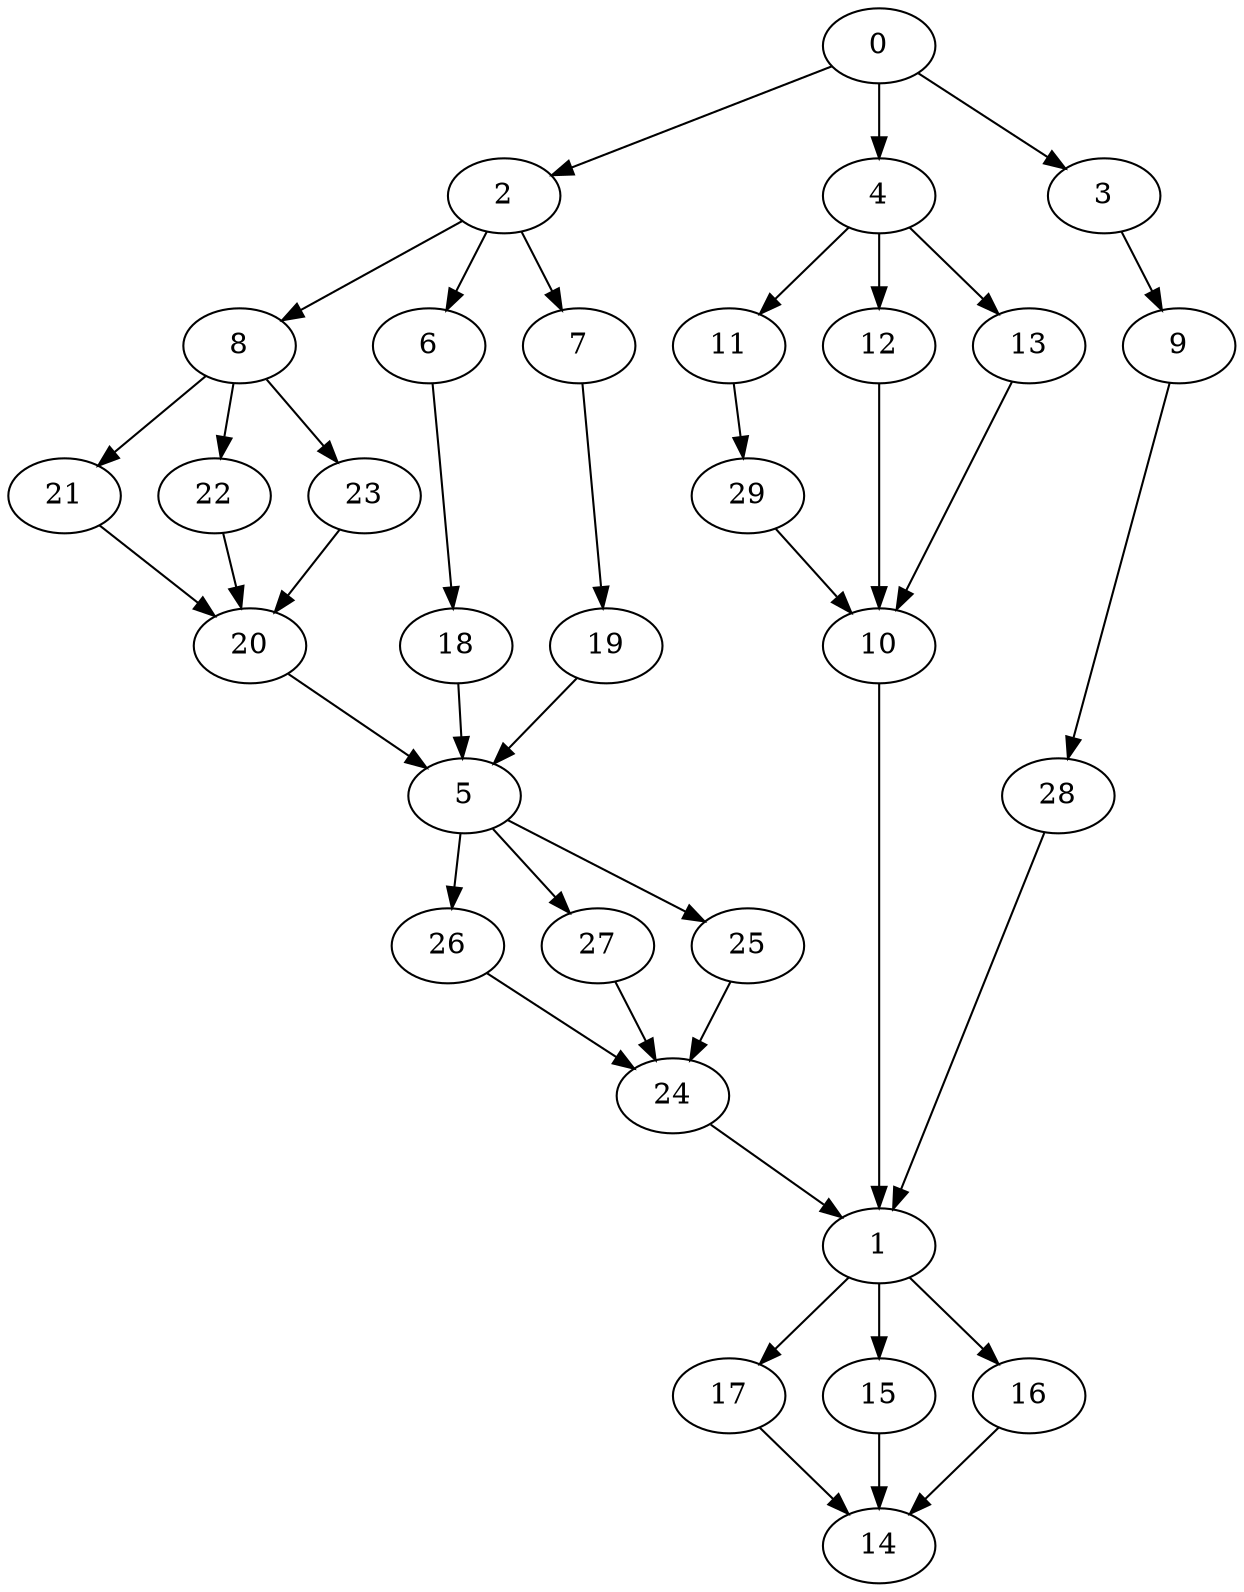 digraph "SeriesParallel-MaxBf-3_Nodes_30_CCR_1.00_WeightType_Random#1_Heterogeneous-4-2-strong" {
0 [Weight=8];
2 [Weight=10];
8 [Weight=10];
6 [Weight=4];
21 [Weight=13];
7 [Weight=10];
22 [Weight=10];
23 [Weight=7];
18 [Weight=13];
4 [Weight=13];
19 [Weight=3];
20 [Weight=5];
5 [Weight=13];
11 [Weight=7];
3 [Weight=10];
29 [Weight=10];
26 [Weight=10];
27 [Weight=12];
9 [Weight=7];
25 [Weight=10];
12 [Weight=8];
13 [Weight=3];
28 [Weight=13];
10 [Weight=5];
24 [Weight=8];
1 [Weight=12];
17 [Weight=12];
15 [Weight=10];
16 [Weight=3];
14 [Weight=12];
12 -> 10 [Weight=4];
0 -> 4 [Weight=7];
23 -> 20 [Weight=7];
16 -> 14 [Weight=8];
4 -> 12 [Weight=2];
1 -> 16 [Weight=9];
1 -> 17 [Weight=9];
5 -> 26 [Weight=5];
15 -> 14 [Weight=4];
7 -> 19 [Weight=8];
13 -> 10 [Weight=3];
26 -> 24 [Weight=8];
2 -> 6 [Weight=8];
8 -> 22 [Weight=10];
6 -> 18 [Weight=7];
8 -> 21 [Weight=9];
0 -> 2 [Weight=10];
18 -> 5 [Weight=6];
5 -> 27 [Weight=9];
5 -> 25 [Weight=5];
17 -> 14 [Weight=3];
4 -> 11 [Weight=9];
2 -> 7 [Weight=8];
11 -> 29 [Weight=9];
1 -> 15 [Weight=7];
29 -> 10 [Weight=8];
0 -> 3 [Weight=7];
9 -> 28 [Weight=4];
25 -> 24 [Weight=5];
8 -> 23 [Weight=8];
21 -> 20 [Weight=9];
2 -> 8 [Weight=3];
10 -> 1 [Weight=9];
19 -> 5 [Weight=7];
20 -> 5 [Weight=3];
3 -> 9 [Weight=9];
24 -> 1 [Weight=4];
28 -> 1 [Weight=3];
27 -> 24 [Weight=6];
22 -> 20 [Weight=5];
4 -> 13 [Weight=7];
}
